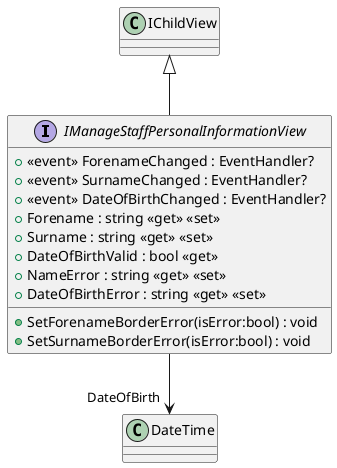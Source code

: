 @startuml
interface IManageStaffPersonalInformationView {
    +  <<event>> ForenameChanged : EventHandler? 
    +  <<event>> SurnameChanged : EventHandler? 
    +  <<event>> DateOfBirthChanged : EventHandler? 
    + Forename : string <<get>> <<set>>
    + Surname : string <<get>> <<set>>
    + DateOfBirthValid : bool <<get>>
    + NameError : string <<get>> <<set>>
    + DateOfBirthError : string <<get>> <<set>>
    + SetForenameBorderError(isError:bool) : void
    + SetSurnameBorderError(isError:bool) : void
}
IChildView <|-- IManageStaffPersonalInformationView
IManageStaffPersonalInformationView --> "DateOfBirth" DateTime
@enduml
